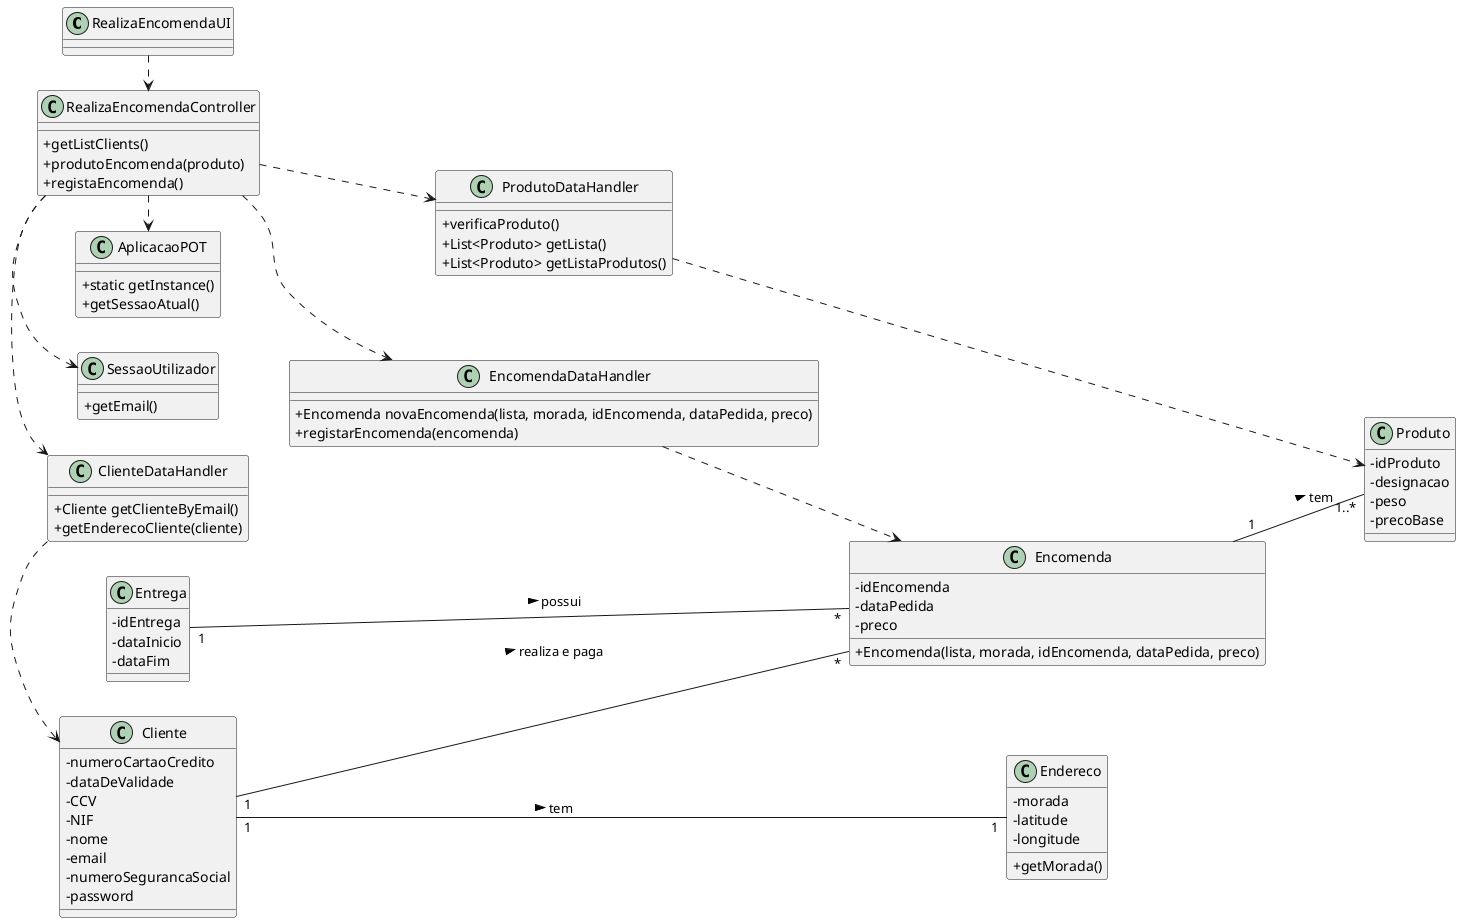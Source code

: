 @startuml
skinparam classAttributeIconSize 0
left to right direction


class RealizaEncomendaUI {
    
}

class RealizaEncomendaController {
    +getListClients()
    +produtoEncomenda(produto)
    +registaEncomenda()
}

class ClienteDataHandler {
    +Cliente getClienteByEmail()
    +getEnderecoCliente(cliente)
}

class ProdutoDataHandler {
    +verificaProduto()
    +List<Produto> getLista()
    +List<Produto> getListaProdutos()
}

class EncomendaDataHandler {
    +Encomenda novaEncomenda(lista, morada, idEncomenda, dataPedida, preco)
    +registarEncomenda(encomenda)
}

class AplicacaoPOT
{
  +static getInstance()
  +getSessaoAtual()
}

class SessaoUtilizador
{
  +getEmail()
}



class Entrega {
  -idEntrega
  -dataInicio
  -dataFim
}

class Encomenda {
  -idEncomenda
  -dataPedida
  -preco
  +Encomenda(lista, morada, idEncomenda, dataPedida, preco)
}

class Produto {
  -idProduto
  -designacao
  -peso
  -precoBase
}

class Endereco {
  -morada
  -latitude
  -longitude
  +getMorada()
}

class Cliente {
  -numeroCartaoCredito
  -dataDeValidade
  -CCV
  -NIF
  -nome
  -email
  -numeroSegurancaSocial
  -password
}

RealizaEncomendaUI .> RealizaEncomendaController
RealizaEncomendaController .> SessaoUtilizador
RealizaEncomendaController .> AplicacaoPOT
RealizaEncomendaController .> ClienteDataHandler
RealizaEncomendaController .> ProdutoDataHandler
RealizaEncomendaController .> EncomendaDataHandler

ClienteDataHandler .> Cliente
ProdutoDataHandler .> Produto
EncomendaDataHandler .> Encomenda


Entrega "1" -- "*" Encomenda : possui >
Cliente "1" -- "*" Encomenda: realiza e paga >
Encomenda "1" -- "1..*" Produto: tem >
Cliente "1" -- "1" Endereco: tem >

@enduml